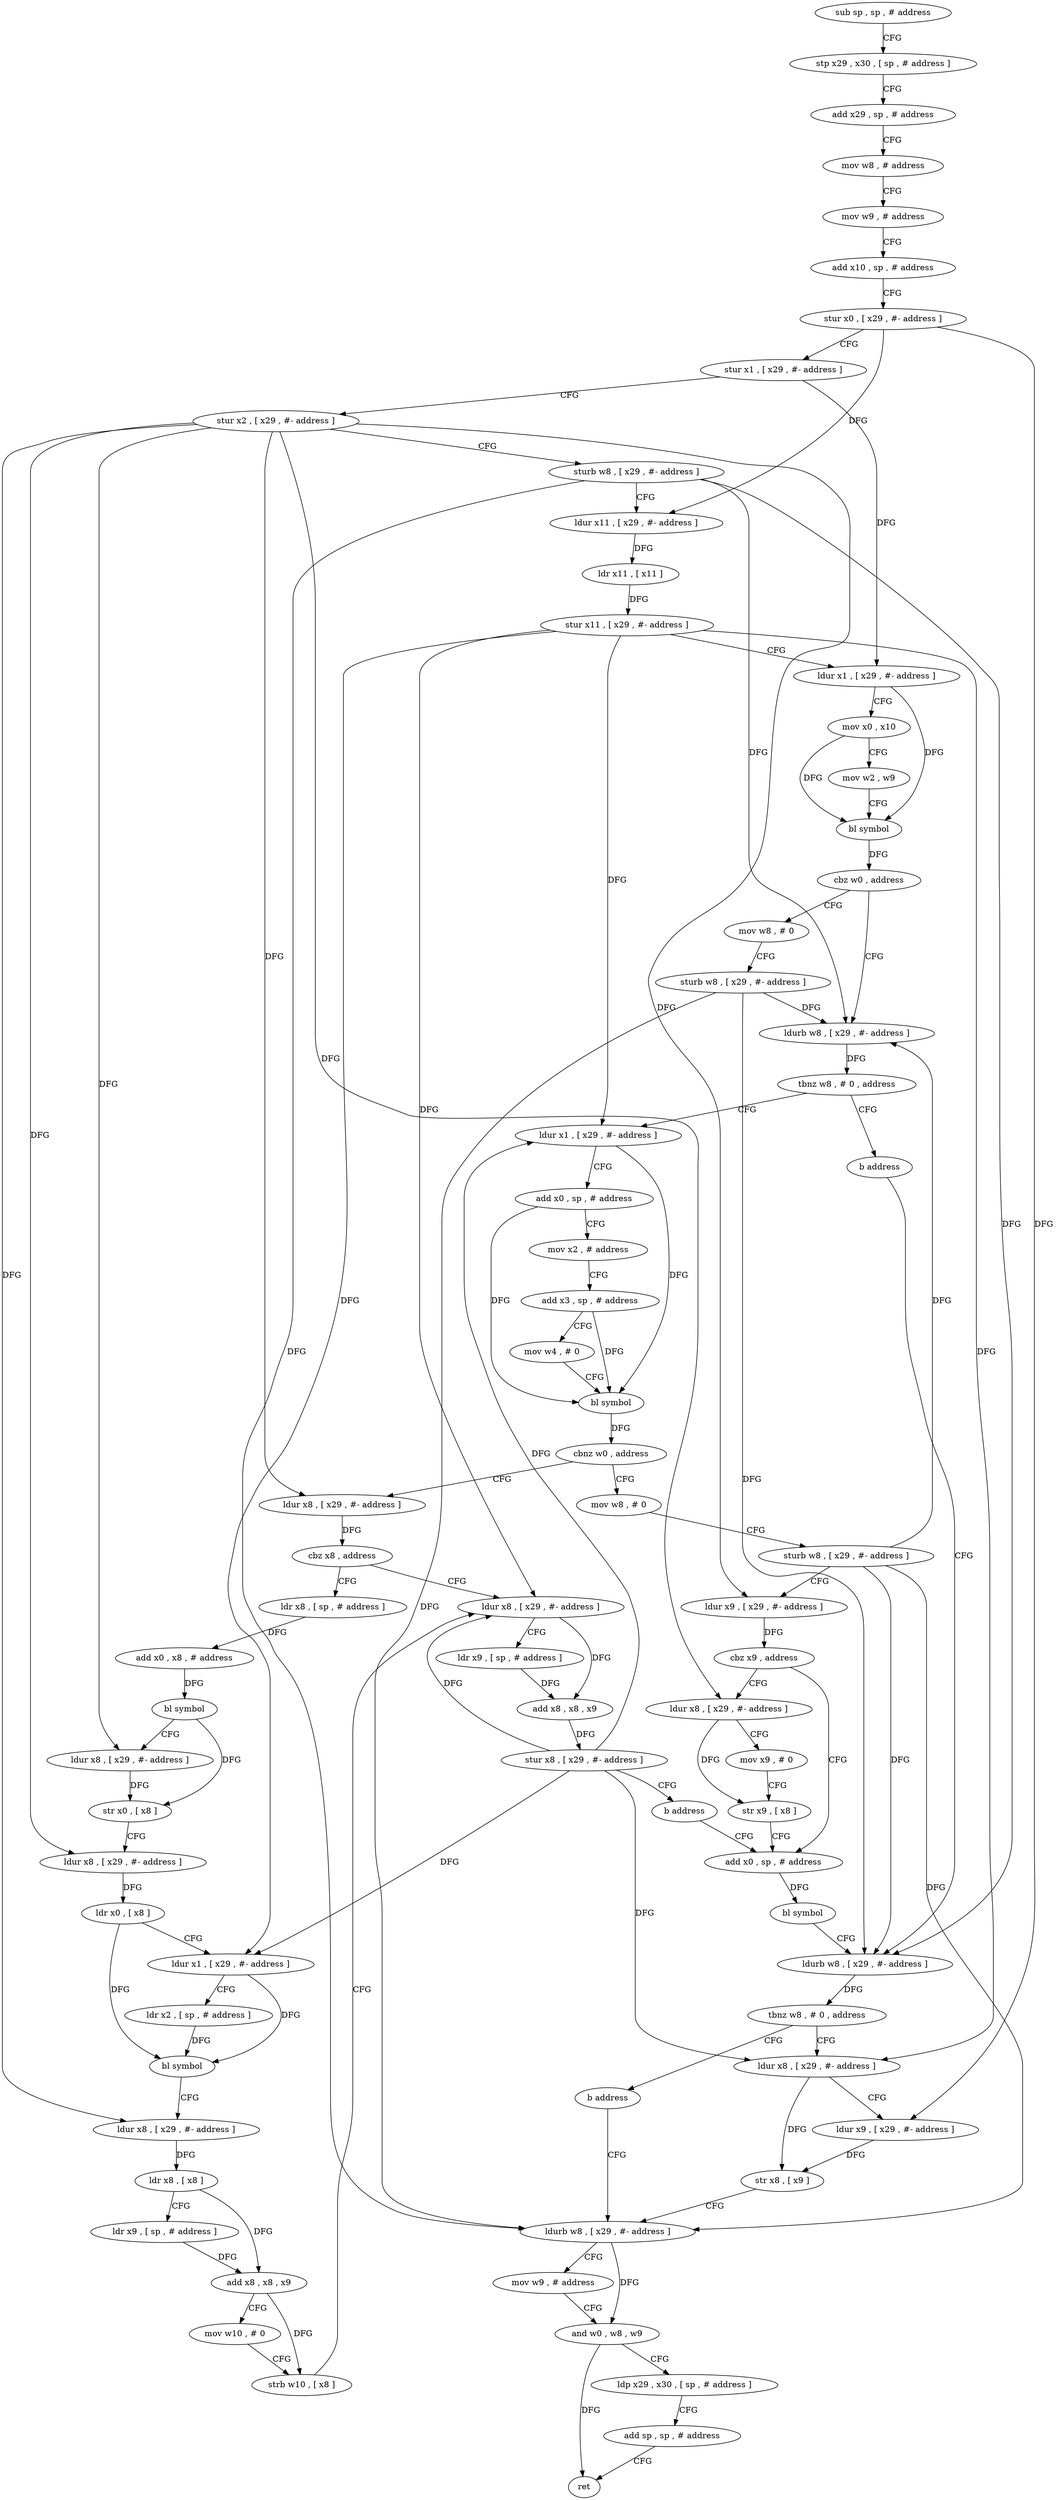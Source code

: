 digraph "func" {
"77128" [label = "sub sp , sp , # address" ]
"77132" [label = "stp x29 , x30 , [ sp , # address ]" ]
"77136" [label = "add x29 , sp , # address" ]
"77140" [label = "mov w8 , # address" ]
"77144" [label = "mov w9 , # address" ]
"77148" [label = "add x10 , sp , # address" ]
"77152" [label = "stur x0 , [ x29 , #- address ]" ]
"77156" [label = "stur x1 , [ x29 , #- address ]" ]
"77160" [label = "stur x2 , [ x29 , #- address ]" ]
"77164" [label = "sturb w8 , [ x29 , #- address ]" ]
"77168" [label = "ldur x11 , [ x29 , #- address ]" ]
"77172" [label = "ldr x11 , [ x11 ]" ]
"77176" [label = "stur x11 , [ x29 , #- address ]" ]
"77180" [label = "ldur x1 , [ x29 , #- address ]" ]
"77184" [label = "mov x0 , x10" ]
"77188" [label = "mov w2 , w9" ]
"77192" [label = "bl symbol" ]
"77196" [label = "cbz w0 , address" ]
"77208" [label = "ldurb w8 , [ x29 , #- address ]" ]
"77200" [label = "mov w8 , # 0" ]
"77212" [label = "tbnz w8 , # 0 , address" ]
"77220" [label = "ldur x1 , [ x29 , #- address ]" ]
"77216" [label = "b address" ]
"77204" [label = "sturb w8 , [ x29 , #- address ]" ]
"77224" [label = "add x0 , sp , # address" ]
"77228" [label = "mov x2 , # address" ]
"77232" [label = "add x3 , sp , # address" ]
"77236" [label = "mov w4 , # 0" ]
"77240" [label = "bl symbol" ]
"77244" [label = "cbnz w0 , address" ]
"77340" [label = "mov w8 , # 0" ]
"77248" [label = "ldur x8 , [ x29 , #- address ]" ]
"77376" [label = "ldurb w8 , [ x29 , #- address ]" ]
"77344" [label = "sturb w8 , [ x29 , #- address ]" ]
"77348" [label = "ldur x9 , [ x29 , #- address ]" ]
"77352" [label = "cbz x9 , address" ]
"77368" [label = "add x0 , sp , # address" ]
"77356" [label = "ldur x8 , [ x29 , #- address ]" ]
"77252" [label = "cbz x8 , address" ]
"77320" [label = "ldur x8 , [ x29 , #- address ]" ]
"77256" [label = "ldr x8 , [ sp , # address ]" ]
"77380" [label = "tbnz w8 , # 0 , address" ]
"77388" [label = "ldur x8 , [ x29 , #- address ]" ]
"77384" [label = "b address" ]
"77372" [label = "bl symbol" ]
"77360" [label = "mov x9 , # 0" ]
"77364" [label = "str x9 , [ x8 ]" ]
"77324" [label = "ldr x9 , [ sp , # address ]" ]
"77328" [label = "add x8 , x8 , x9" ]
"77332" [label = "stur x8 , [ x29 , #- address ]" ]
"77336" [label = "b address" ]
"77260" [label = "add x0 , x8 , # address" ]
"77264" [label = "bl symbol" ]
"77268" [label = "ldur x8 , [ x29 , #- address ]" ]
"77272" [label = "str x0 , [ x8 ]" ]
"77276" [label = "ldur x8 , [ x29 , #- address ]" ]
"77280" [label = "ldr x0 , [ x8 ]" ]
"77284" [label = "ldur x1 , [ x29 , #- address ]" ]
"77288" [label = "ldr x2 , [ sp , # address ]" ]
"77292" [label = "bl symbol" ]
"77296" [label = "ldur x8 , [ x29 , #- address ]" ]
"77300" [label = "ldr x8 , [ x8 ]" ]
"77304" [label = "ldr x9 , [ sp , # address ]" ]
"77308" [label = "add x8 , x8 , x9" ]
"77312" [label = "mov w10 , # 0" ]
"77316" [label = "strb w10 , [ x8 ]" ]
"77392" [label = "ldur x9 , [ x29 , #- address ]" ]
"77396" [label = "str x8 , [ x9 ]" ]
"77400" [label = "ldurb w8 , [ x29 , #- address ]" ]
"77404" [label = "mov w9 , # address" ]
"77408" [label = "and w0 , w8 , w9" ]
"77412" [label = "ldp x29 , x30 , [ sp , # address ]" ]
"77416" [label = "add sp , sp , # address" ]
"77420" [label = "ret" ]
"77128" -> "77132" [ label = "CFG" ]
"77132" -> "77136" [ label = "CFG" ]
"77136" -> "77140" [ label = "CFG" ]
"77140" -> "77144" [ label = "CFG" ]
"77144" -> "77148" [ label = "CFG" ]
"77148" -> "77152" [ label = "CFG" ]
"77152" -> "77156" [ label = "CFG" ]
"77152" -> "77168" [ label = "DFG" ]
"77152" -> "77392" [ label = "DFG" ]
"77156" -> "77160" [ label = "CFG" ]
"77156" -> "77180" [ label = "DFG" ]
"77160" -> "77164" [ label = "CFG" ]
"77160" -> "77348" [ label = "DFG" ]
"77160" -> "77248" [ label = "DFG" ]
"77160" -> "77356" [ label = "DFG" ]
"77160" -> "77268" [ label = "DFG" ]
"77160" -> "77276" [ label = "DFG" ]
"77160" -> "77296" [ label = "DFG" ]
"77164" -> "77168" [ label = "CFG" ]
"77164" -> "77208" [ label = "DFG" ]
"77164" -> "77376" [ label = "DFG" ]
"77164" -> "77400" [ label = "DFG" ]
"77168" -> "77172" [ label = "DFG" ]
"77172" -> "77176" [ label = "DFG" ]
"77176" -> "77180" [ label = "CFG" ]
"77176" -> "77220" [ label = "DFG" ]
"77176" -> "77320" [ label = "DFG" ]
"77176" -> "77284" [ label = "DFG" ]
"77176" -> "77388" [ label = "DFG" ]
"77180" -> "77184" [ label = "CFG" ]
"77180" -> "77192" [ label = "DFG" ]
"77184" -> "77188" [ label = "CFG" ]
"77184" -> "77192" [ label = "DFG" ]
"77188" -> "77192" [ label = "CFG" ]
"77192" -> "77196" [ label = "DFG" ]
"77196" -> "77208" [ label = "CFG" ]
"77196" -> "77200" [ label = "CFG" ]
"77208" -> "77212" [ label = "DFG" ]
"77200" -> "77204" [ label = "CFG" ]
"77212" -> "77220" [ label = "CFG" ]
"77212" -> "77216" [ label = "CFG" ]
"77220" -> "77224" [ label = "CFG" ]
"77220" -> "77240" [ label = "DFG" ]
"77216" -> "77376" [ label = "CFG" ]
"77204" -> "77208" [ label = "DFG" ]
"77204" -> "77376" [ label = "DFG" ]
"77204" -> "77400" [ label = "DFG" ]
"77224" -> "77228" [ label = "CFG" ]
"77224" -> "77240" [ label = "DFG" ]
"77228" -> "77232" [ label = "CFG" ]
"77232" -> "77236" [ label = "CFG" ]
"77232" -> "77240" [ label = "DFG" ]
"77236" -> "77240" [ label = "CFG" ]
"77240" -> "77244" [ label = "DFG" ]
"77244" -> "77340" [ label = "CFG" ]
"77244" -> "77248" [ label = "CFG" ]
"77340" -> "77344" [ label = "CFG" ]
"77248" -> "77252" [ label = "DFG" ]
"77376" -> "77380" [ label = "DFG" ]
"77344" -> "77348" [ label = "CFG" ]
"77344" -> "77208" [ label = "DFG" ]
"77344" -> "77376" [ label = "DFG" ]
"77344" -> "77400" [ label = "DFG" ]
"77348" -> "77352" [ label = "DFG" ]
"77352" -> "77368" [ label = "CFG" ]
"77352" -> "77356" [ label = "CFG" ]
"77368" -> "77372" [ label = "DFG" ]
"77356" -> "77360" [ label = "CFG" ]
"77356" -> "77364" [ label = "DFG" ]
"77252" -> "77320" [ label = "CFG" ]
"77252" -> "77256" [ label = "CFG" ]
"77320" -> "77324" [ label = "CFG" ]
"77320" -> "77328" [ label = "DFG" ]
"77256" -> "77260" [ label = "DFG" ]
"77380" -> "77388" [ label = "CFG" ]
"77380" -> "77384" [ label = "CFG" ]
"77388" -> "77392" [ label = "CFG" ]
"77388" -> "77396" [ label = "DFG" ]
"77384" -> "77400" [ label = "CFG" ]
"77372" -> "77376" [ label = "CFG" ]
"77360" -> "77364" [ label = "CFG" ]
"77364" -> "77368" [ label = "CFG" ]
"77324" -> "77328" [ label = "DFG" ]
"77328" -> "77332" [ label = "DFG" ]
"77332" -> "77336" [ label = "CFG" ]
"77332" -> "77220" [ label = "DFG" ]
"77332" -> "77320" [ label = "DFG" ]
"77332" -> "77284" [ label = "DFG" ]
"77332" -> "77388" [ label = "DFG" ]
"77336" -> "77368" [ label = "CFG" ]
"77260" -> "77264" [ label = "DFG" ]
"77264" -> "77268" [ label = "CFG" ]
"77264" -> "77272" [ label = "DFG" ]
"77268" -> "77272" [ label = "DFG" ]
"77272" -> "77276" [ label = "CFG" ]
"77276" -> "77280" [ label = "DFG" ]
"77280" -> "77284" [ label = "CFG" ]
"77280" -> "77292" [ label = "DFG" ]
"77284" -> "77288" [ label = "CFG" ]
"77284" -> "77292" [ label = "DFG" ]
"77288" -> "77292" [ label = "DFG" ]
"77292" -> "77296" [ label = "CFG" ]
"77296" -> "77300" [ label = "DFG" ]
"77300" -> "77304" [ label = "CFG" ]
"77300" -> "77308" [ label = "DFG" ]
"77304" -> "77308" [ label = "DFG" ]
"77308" -> "77312" [ label = "CFG" ]
"77308" -> "77316" [ label = "DFG" ]
"77312" -> "77316" [ label = "CFG" ]
"77316" -> "77320" [ label = "CFG" ]
"77392" -> "77396" [ label = "DFG" ]
"77396" -> "77400" [ label = "CFG" ]
"77400" -> "77404" [ label = "CFG" ]
"77400" -> "77408" [ label = "DFG" ]
"77404" -> "77408" [ label = "CFG" ]
"77408" -> "77412" [ label = "CFG" ]
"77408" -> "77420" [ label = "DFG" ]
"77412" -> "77416" [ label = "CFG" ]
"77416" -> "77420" [ label = "CFG" ]
}
